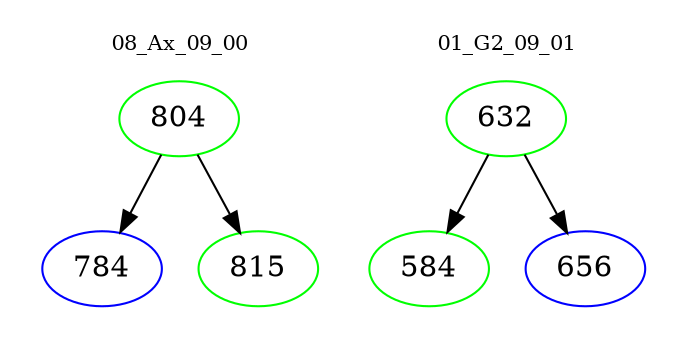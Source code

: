 digraph{
subgraph cluster_0 {
color = white
label = "08_Ax_09_00";
fontsize=10;
T0_804 [label="804", color="green"]
T0_804 -> T0_784 [color="black"]
T0_784 [label="784", color="blue"]
T0_804 -> T0_815 [color="black"]
T0_815 [label="815", color="green"]
}
subgraph cluster_1 {
color = white
label = "01_G2_09_01";
fontsize=10;
T1_632 [label="632", color="green"]
T1_632 -> T1_584 [color="black"]
T1_584 [label="584", color="green"]
T1_632 -> T1_656 [color="black"]
T1_656 [label="656", color="blue"]
}
}
